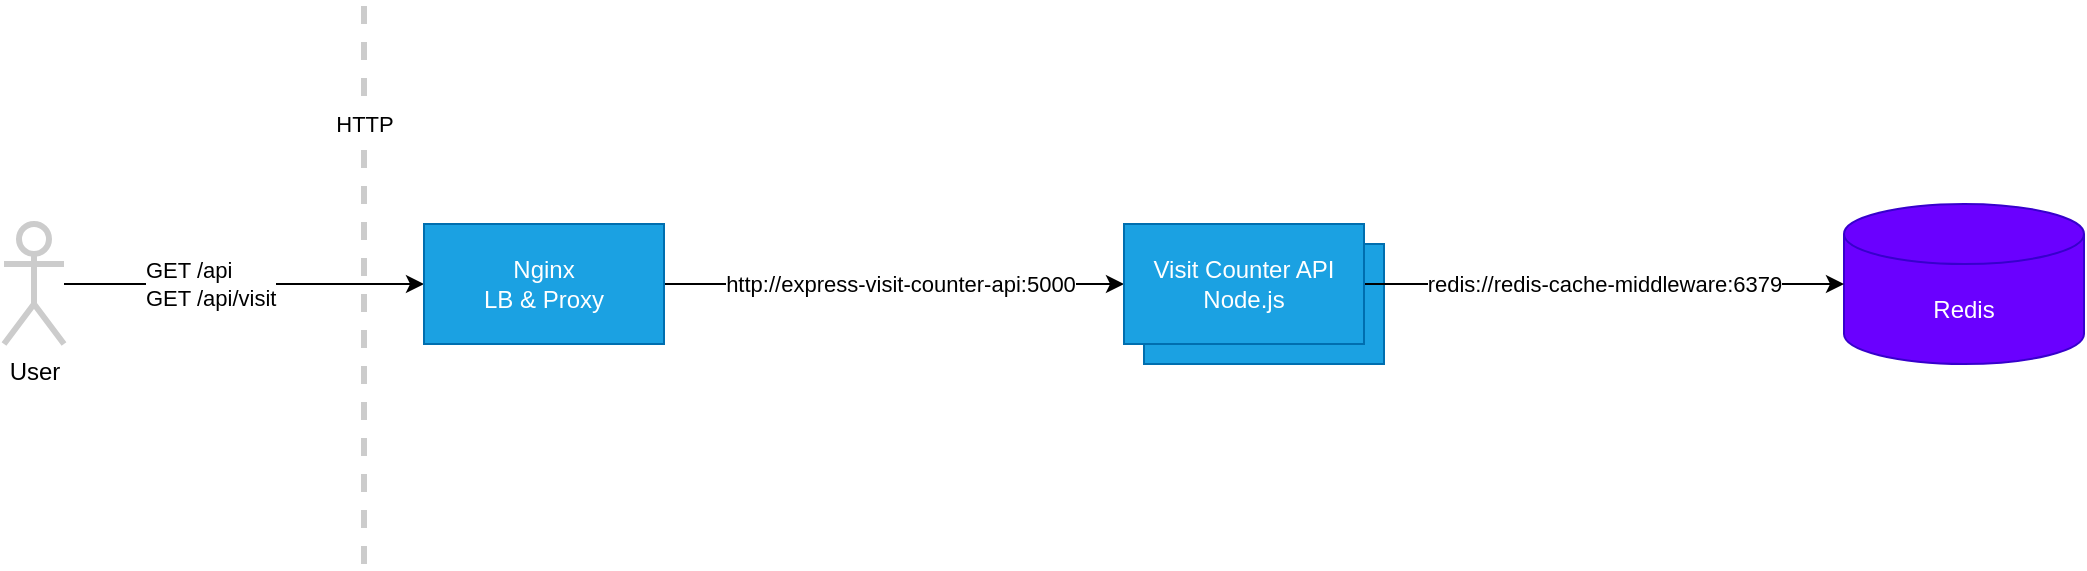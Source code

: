 <mxfile>
    <diagram id="Q5M9hH2Z5QS-SJc0qKga" name="Page-1">
        <mxGraphModel dx="1233" dy="796" grid="1" gridSize="10" guides="1" tooltips="1" connect="1" arrows="1" fold="1" page="1" pageScale="1" pageWidth="850" pageHeight="1100" math="0" shadow="0">
            <root>
                <mxCell id="0"/>
                <mxCell id="1" parent="0"/>
                <mxCell id="11" value="GET /api&lt;br&gt;&lt;div style=&quot;&quot;&gt;GET /api/visit&lt;/div&gt;" style="edgeStyle=none;html=1;align=left;" parent="1" source="3" target="7" edge="1">
                    <mxGeometry x="-0.565" relative="1" as="geometry">
                        <mxPoint as="offset"/>
                    </mxGeometry>
                </mxCell>
                <mxCell id="3" value="User" style="shape=umlActor;verticalLabelPosition=bottom;verticalAlign=top;html=1;outlineConnect=0;fillColor=none;strokeWidth=3;strokeColor=#CCCCCC;" parent="1" vertex="1">
                    <mxGeometry x="100" y="750" width="30" height="60" as="geometry"/>
                </mxCell>
                <mxCell id="4" value="" style="endArrow=none;dashed=1;html=1;strokeWidth=3;strokeColor=#CCCCCC;" parent="1" edge="1">
                    <mxGeometry width="50" height="50" relative="1" as="geometry">
                        <mxPoint x="280" y="920" as="sourcePoint"/>
                        <mxPoint x="280" y="640" as="targetPoint"/>
                    </mxGeometry>
                </mxCell>
                <mxCell id="5" value="HTTP" style="edgeLabel;html=1;align=center;verticalAlign=middle;resizable=0;points=[];" parent="4" vertex="1" connectable="0">
                    <mxGeometry x="-0.028" relative="1" as="geometry">
                        <mxPoint y="-84" as="offset"/>
                    </mxGeometry>
                </mxCell>
                <mxCell id="12" style="edgeStyle=none;html=1;" parent="1" source="7" target="10" edge="1">
                    <mxGeometry relative="1" as="geometry"/>
                </mxCell>
                <mxCell id="14" value="http://express-visit-counter-api:5000" style="edgeLabel;html=1;align=center;verticalAlign=middle;resizable=0;points=[];" vertex="1" connectable="0" parent="12">
                    <mxGeometry x="0.02" relative="1" as="geometry">
                        <mxPoint as="offset"/>
                    </mxGeometry>
                </mxCell>
                <mxCell id="7" value="Nginx&lt;br&gt;LB &amp;amp; Proxy" style="rounded=0;whiteSpace=wrap;html=1;fillColor=#1ba1e2;fontColor=#ffffff;strokeColor=#006EAF;" parent="1" vertex="1">
                    <mxGeometry x="310" y="750" width="120" height="60" as="geometry"/>
                </mxCell>
                <mxCell id="8" value="Visit Counter API&lt;br&gt;Node.js" style="rounded=0;whiteSpace=wrap;html=1;fillColor=#1ba1e2;fontColor=#ffffff;strokeColor=#006EAF;" parent="1" vertex="1">
                    <mxGeometry x="670" y="760" width="120" height="60" as="geometry"/>
                </mxCell>
                <mxCell id="9" value="Redis" style="shape=cylinder3;whiteSpace=wrap;html=1;boundedLbl=1;backgroundOutline=1;size=15;fillColor=#6a00ff;fontColor=#ffffff;strokeColor=#3700CC;" parent="1" vertex="1">
                    <mxGeometry x="1020" y="740" width="120" height="80" as="geometry"/>
                </mxCell>
                <mxCell id="13" value="redis://redis-cache-middleware:6379" style="edgeStyle=none;html=1;" parent="1" source="10" target="9" edge="1">
                    <mxGeometry relative="1" as="geometry"/>
                </mxCell>
                <mxCell id="10" value="Visit Counter API&lt;br&gt;Node.js" style="rounded=0;whiteSpace=wrap;html=1;fillColor=#1ba1e2;fontColor=#ffffff;strokeColor=#006EAF;" parent="1" vertex="1">
                    <mxGeometry x="660" y="750" width="120" height="60" as="geometry"/>
                </mxCell>
            </root>
        </mxGraphModel>
    </diagram>
</mxfile>